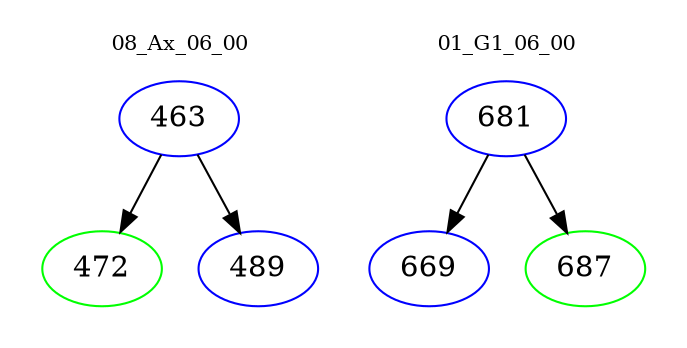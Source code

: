 digraph{
subgraph cluster_0 {
color = white
label = "08_Ax_06_00";
fontsize=10;
T0_463 [label="463", color="blue"]
T0_463 -> T0_472 [color="black"]
T0_472 [label="472", color="green"]
T0_463 -> T0_489 [color="black"]
T0_489 [label="489", color="blue"]
}
subgraph cluster_1 {
color = white
label = "01_G1_06_00";
fontsize=10;
T1_681 [label="681", color="blue"]
T1_681 -> T1_669 [color="black"]
T1_669 [label="669", color="blue"]
T1_681 -> T1_687 [color="black"]
T1_687 [label="687", color="green"]
}
}
